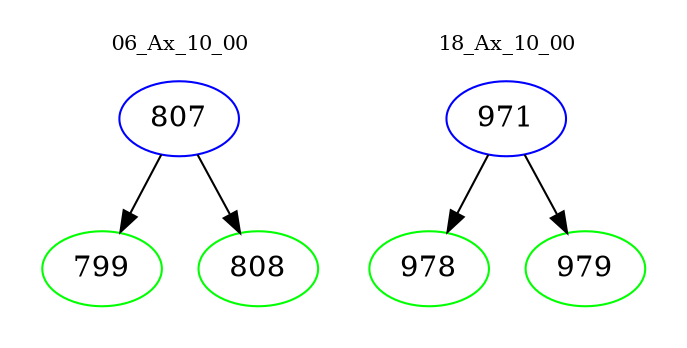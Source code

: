 digraph{
subgraph cluster_0 {
color = white
label = "06_Ax_10_00";
fontsize=10;
T0_807 [label="807", color="blue"]
T0_807 -> T0_799 [color="black"]
T0_799 [label="799", color="green"]
T0_807 -> T0_808 [color="black"]
T0_808 [label="808", color="green"]
}
subgraph cluster_1 {
color = white
label = "18_Ax_10_00";
fontsize=10;
T1_971 [label="971", color="blue"]
T1_971 -> T1_978 [color="black"]
T1_978 [label="978", color="green"]
T1_971 -> T1_979 [color="black"]
T1_979 [label="979", color="green"]
}
}
